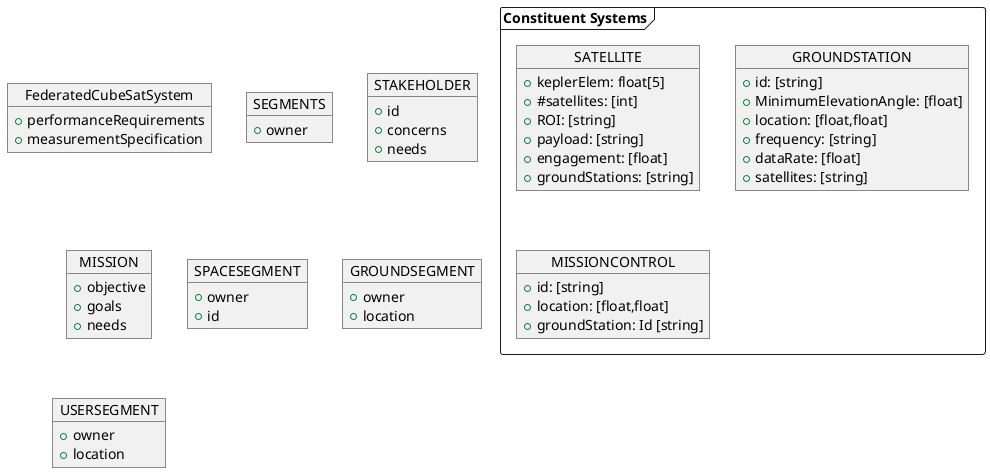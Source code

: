 @startuml architectural_elements

skinparam Linetype ortho

' frame "FCS Achitecture Structure" {

    object FederatedCubeSatSystem {
        +performanceRequirements
        +measurementSpecification
    }

    object SEGMENTS {
        +owner
    }
    object STAKEHOLDER {
        +id
        +concerns
        +needs
    }
    object MISSION {
        +objective
        +goals
        +needs
    }

    object SPACESEGMENT {
        +owner
        +id
    }
    object GROUNDSEGMENT {
        +owner
        +location
    }
    object USERSEGMENT {
        +owner
        +location
    }
    
    frame "Constituent Systems" as cs {
        object SATELLITE {
            +keplerElem: float[5]
            +#satellites: [int]
            +ROI: [string]
            +payload: [string]
            +engagement: [float]
            +groundStations: [string]
        }

        object GROUNDSTATION {
            +id: [string]
            +MinimumElevationAngle: [float]
            +location: [float,float]
            +frequency: [string]
            +dataRate: [float]
            +satellites: [string]
        }
        object MISSIONCONTROL {
            +id: [string]
            +location: [float,float]
            +groundStation: Id [string]
        }
        
    }

' }

@enduml